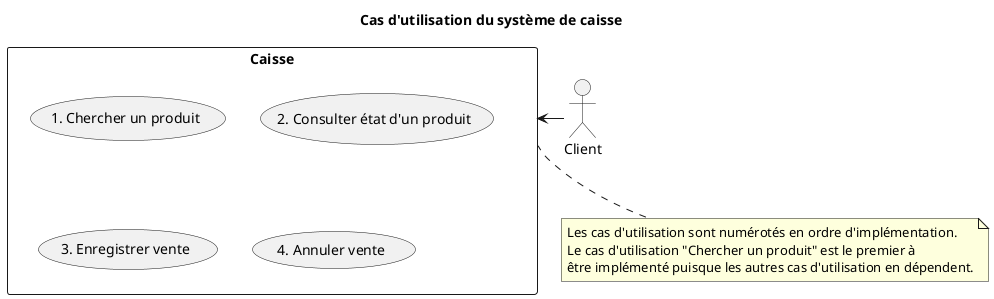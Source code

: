 @startuml

title Cas d'utilisation du système de caisse

actor "Client" as client

rectangle "Caisse" as caisse {
usecase "1. Chercher un produit" as search
usecase "2. Consulter état d'un produit" as check_stock
usecase "3. Enregistrer vente" as register_sale
usecase "4. Annuler vente" as cancel_sale
}

client -left-> caisse

note bottom of caisse
    Les cas d'utilisation sont numérotés en ordre d'implémentation.
    Le cas d'utilisation "Chercher un produit" est le premier à 
    être implémenté puisque les autres cas d'utilisation en dépendent.
end note
        
@enduml